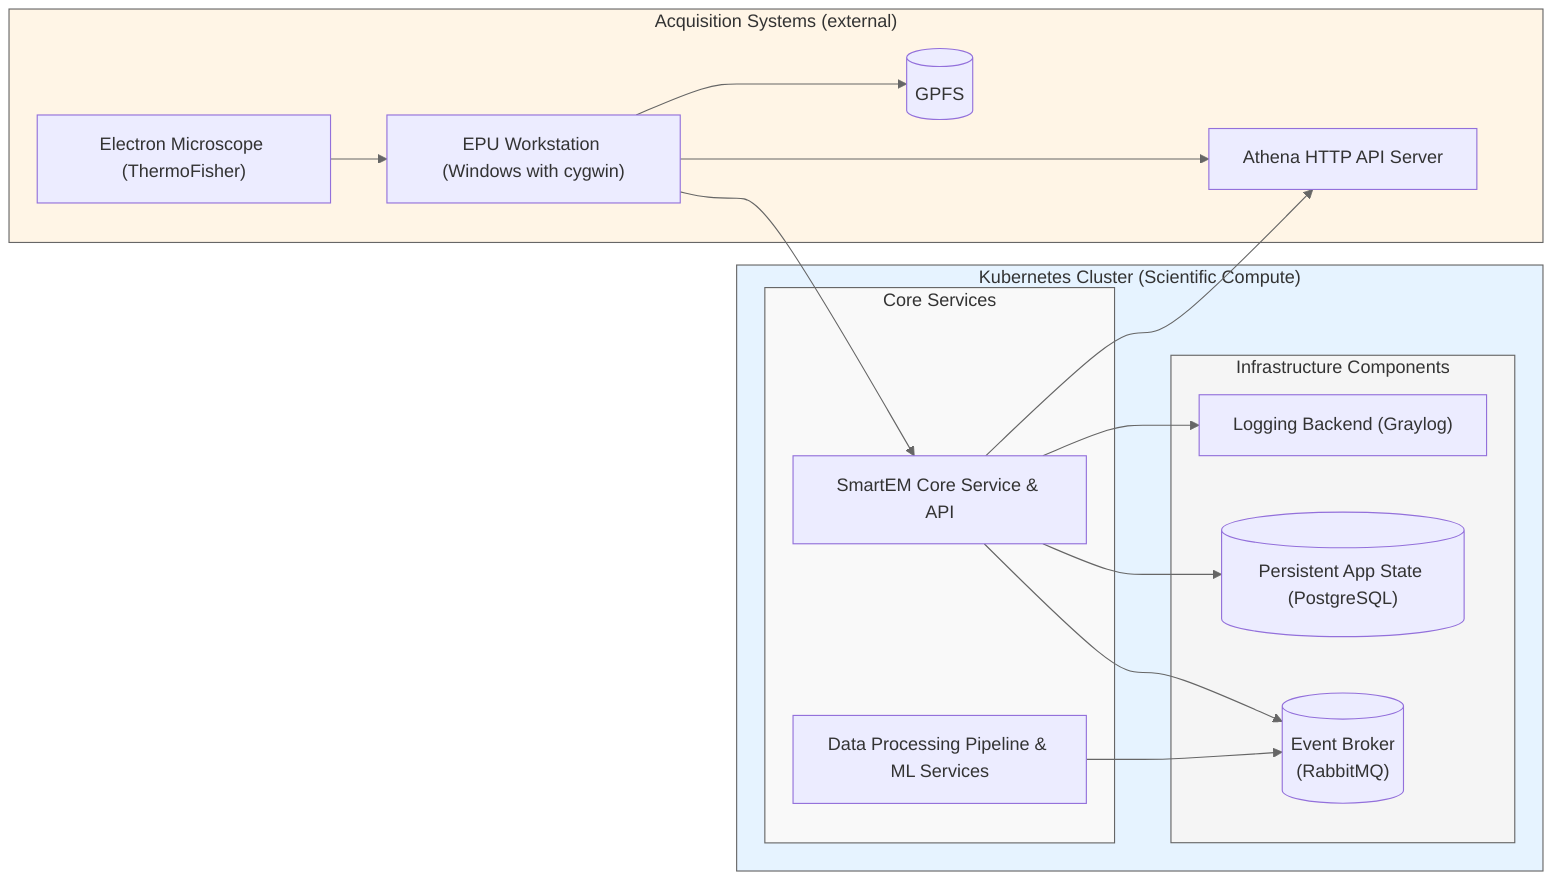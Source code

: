 graph LR
    subgraph k8s["Kubernetes Cluster (Scientific Compute)"]
        subgraph core["Core Services"]
            api["SmartEM Core Service & API"]
            dp["Data Processing Pipeline & ML Services"]
        end

        subgraph infrastructure["Infrastructure Components"]
            log["Logging Backend (Graylog)"]
            db[("Persistent App State (PostgreSQL)")]
            mq[("Event Broker\n(RabbitMQ)")]
        end
    end

    subgraph ext["Acquisition Systems (external)"]
        direction TB
        em["Electron Microscope (ThermoFisher)"]
        gpfs[("GPFS")]
        epu["EPU Workstation (Windows with cygwin)"]
        athena["Athena HTTP API Server"]
    end

    %% Internal connections
    api --> db
    api --> mq
    dp --> mq
    api --> log

    %% External connections
    em --> epu
    epu --> gpfs
    epu --> athena
    api --> athena
    epu --> api

    %% Styling
    classDef k8s fill:#e6f3ff,stroke:#666
    classDef core fill:#f9f9f9,stroke:#666
    classDef infra fill:#f5f5f5,stroke:#666
    classDef ext fill:#fff5e6,stroke:#666

    class k8s k8s
    class core core
    class infrastructure infra
    class ext ext
    %% Link styling
    linkStyle 0,1,2,3,4,5,6,7,8 stroke:#666